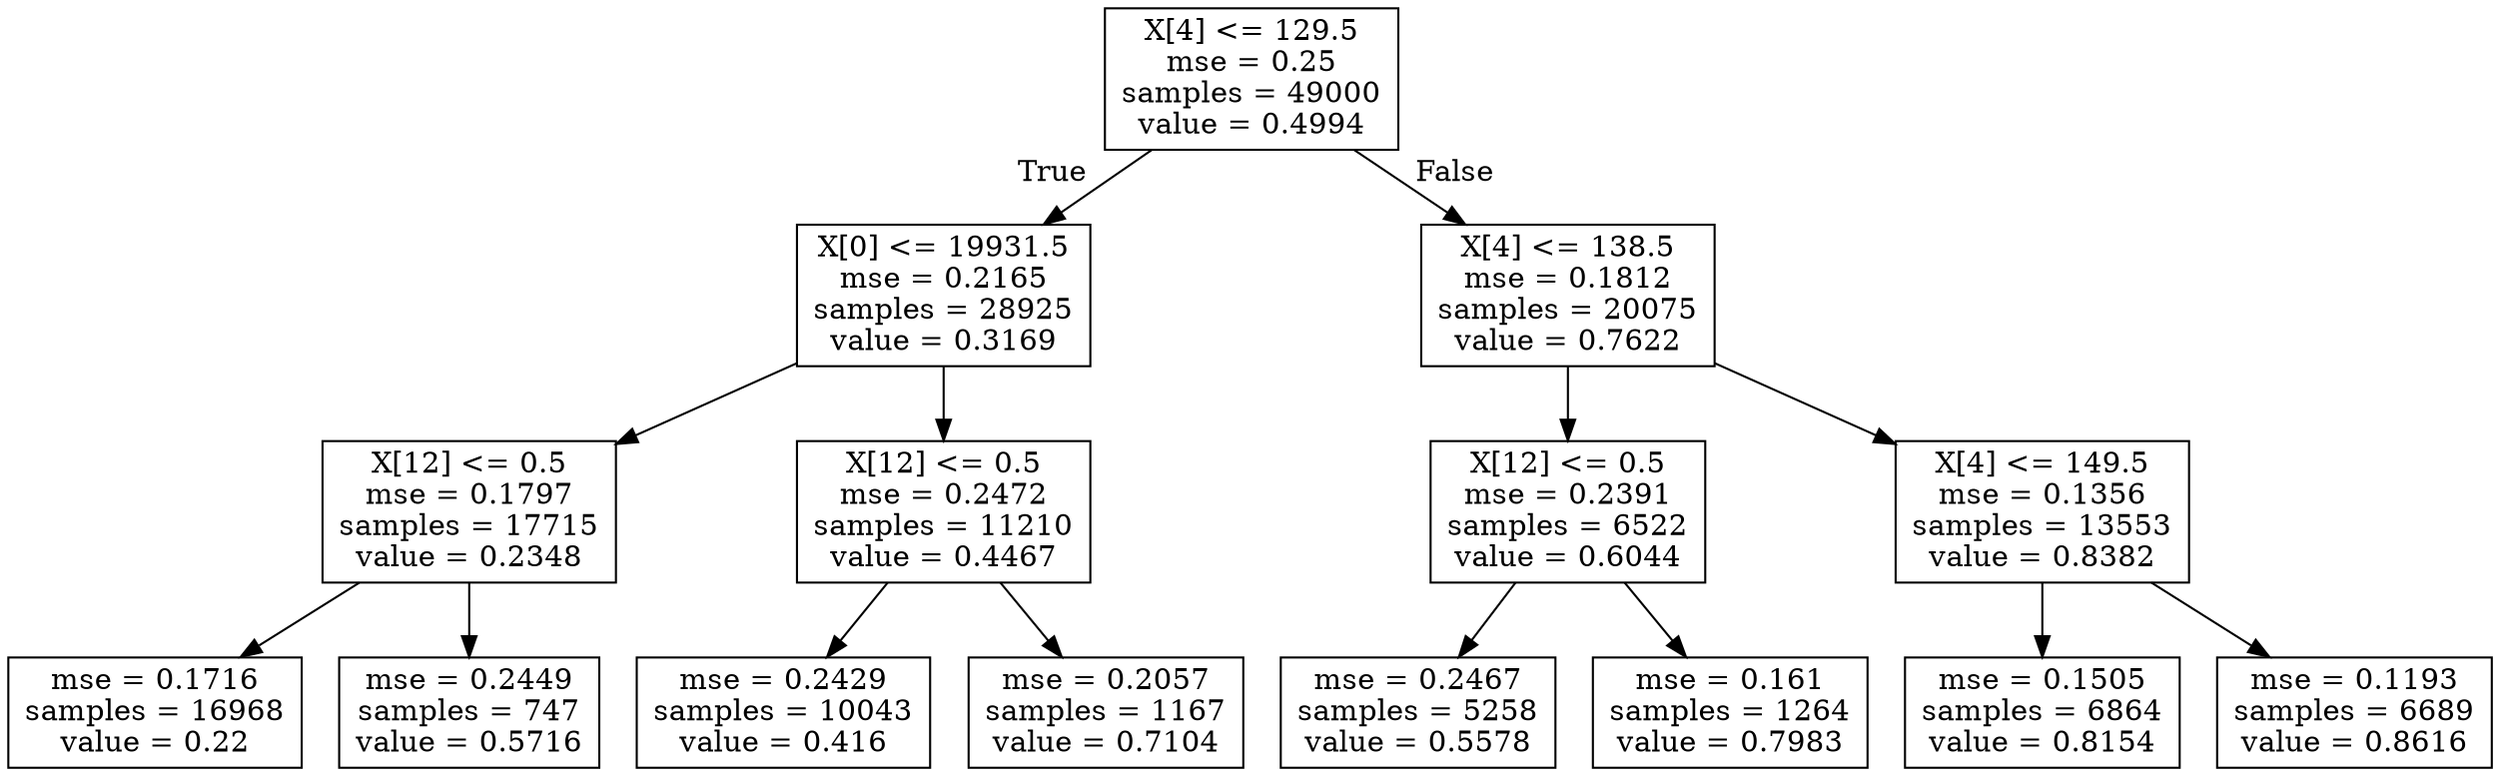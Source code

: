 digraph Tree {
node [shape=box] ;
0 [label="X[4] <= 129.5\nmse = 0.25\nsamples = 49000\nvalue = 0.4994"] ;
1 [label="X[0] <= 19931.5\nmse = 0.2165\nsamples = 28925\nvalue = 0.3169"] ;
0 -> 1 [labeldistance=2.5, labelangle=45, headlabel="True"] ;
2 [label="X[12] <= 0.5\nmse = 0.1797\nsamples = 17715\nvalue = 0.2348"] ;
1 -> 2 ;
3 [label="mse = 0.1716\nsamples = 16968\nvalue = 0.22"] ;
2 -> 3 ;
4 [label="mse = 0.2449\nsamples = 747\nvalue = 0.5716"] ;
2 -> 4 ;
5 [label="X[12] <= 0.5\nmse = 0.2472\nsamples = 11210\nvalue = 0.4467"] ;
1 -> 5 ;
6 [label="mse = 0.2429\nsamples = 10043\nvalue = 0.416"] ;
5 -> 6 ;
7 [label="mse = 0.2057\nsamples = 1167\nvalue = 0.7104"] ;
5 -> 7 ;
8 [label="X[4] <= 138.5\nmse = 0.1812\nsamples = 20075\nvalue = 0.7622"] ;
0 -> 8 [labeldistance=2.5, labelangle=-45, headlabel="False"] ;
9 [label="X[12] <= 0.5\nmse = 0.2391\nsamples = 6522\nvalue = 0.6044"] ;
8 -> 9 ;
10 [label="mse = 0.2467\nsamples = 5258\nvalue = 0.5578"] ;
9 -> 10 ;
11 [label="mse = 0.161\nsamples = 1264\nvalue = 0.7983"] ;
9 -> 11 ;
12 [label="X[4] <= 149.5\nmse = 0.1356\nsamples = 13553\nvalue = 0.8382"] ;
8 -> 12 ;
13 [label="mse = 0.1505\nsamples = 6864\nvalue = 0.8154"] ;
12 -> 13 ;
14 [label="mse = 0.1193\nsamples = 6689\nvalue = 0.8616"] ;
12 -> 14 ;
}